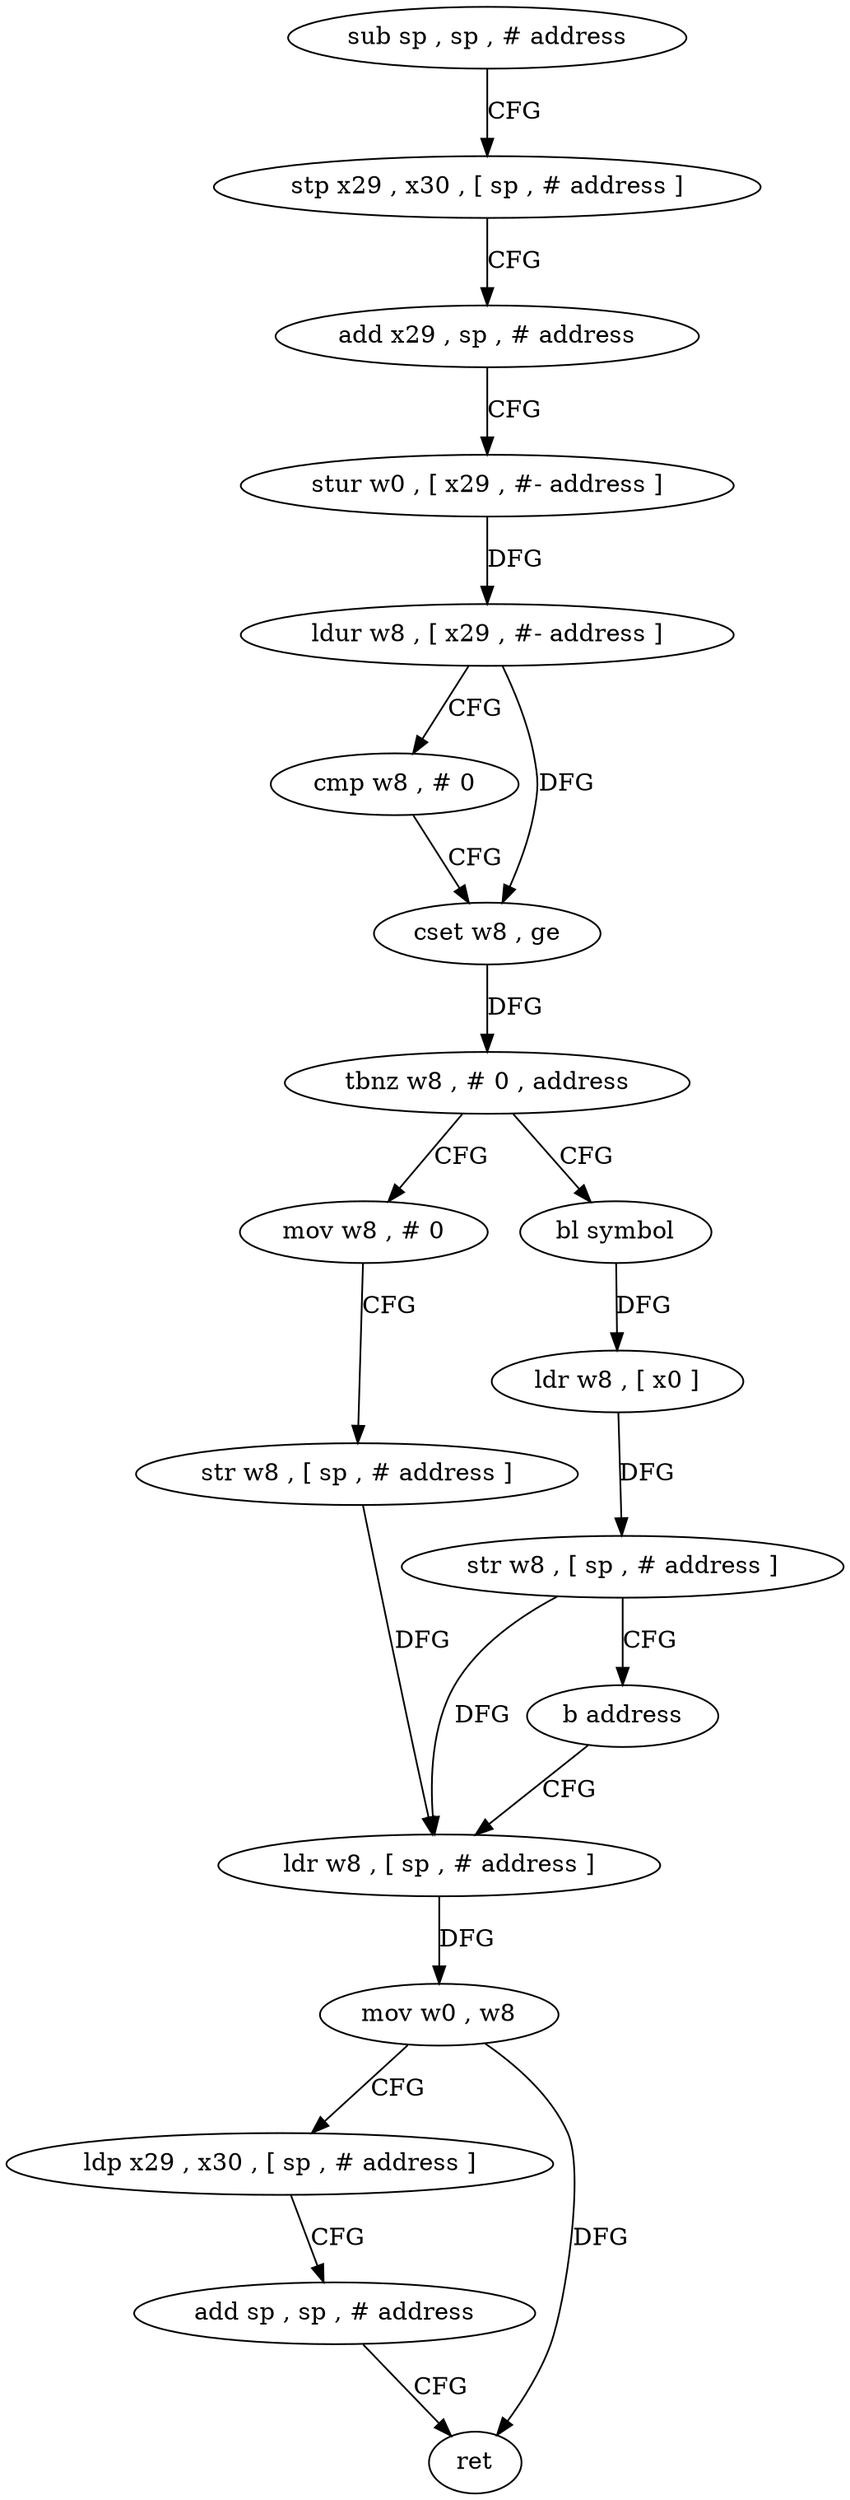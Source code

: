 digraph "func" {
"4208096" [label = "sub sp , sp , # address" ]
"4208100" [label = "stp x29 , x30 , [ sp , # address ]" ]
"4208104" [label = "add x29 , sp , # address" ]
"4208108" [label = "stur w0 , [ x29 , #- address ]" ]
"4208112" [label = "ldur w8 , [ x29 , #- address ]" ]
"4208116" [label = "cmp w8 , # 0" ]
"4208120" [label = "cset w8 , ge" ]
"4208124" [label = "tbnz w8 , # 0 , address" ]
"4208144" [label = "mov w8 , # 0" ]
"4208128" [label = "bl symbol" ]
"4208148" [label = "str w8 , [ sp , # address ]" ]
"4208152" [label = "ldr w8 , [ sp , # address ]" ]
"4208132" [label = "ldr w8 , [ x0 ]" ]
"4208136" [label = "str w8 , [ sp , # address ]" ]
"4208140" [label = "b address" ]
"4208156" [label = "mov w0 , w8" ]
"4208160" [label = "ldp x29 , x30 , [ sp , # address ]" ]
"4208164" [label = "add sp , sp , # address" ]
"4208168" [label = "ret" ]
"4208096" -> "4208100" [ label = "CFG" ]
"4208100" -> "4208104" [ label = "CFG" ]
"4208104" -> "4208108" [ label = "CFG" ]
"4208108" -> "4208112" [ label = "DFG" ]
"4208112" -> "4208116" [ label = "CFG" ]
"4208112" -> "4208120" [ label = "DFG" ]
"4208116" -> "4208120" [ label = "CFG" ]
"4208120" -> "4208124" [ label = "DFG" ]
"4208124" -> "4208144" [ label = "CFG" ]
"4208124" -> "4208128" [ label = "CFG" ]
"4208144" -> "4208148" [ label = "CFG" ]
"4208128" -> "4208132" [ label = "DFG" ]
"4208148" -> "4208152" [ label = "DFG" ]
"4208152" -> "4208156" [ label = "DFG" ]
"4208132" -> "4208136" [ label = "DFG" ]
"4208136" -> "4208140" [ label = "CFG" ]
"4208136" -> "4208152" [ label = "DFG" ]
"4208140" -> "4208152" [ label = "CFG" ]
"4208156" -> "4208160" [ label = "CFG" ]
"4208156" -> "4208168" [ label = "DFG" ]
"4208160" -> "4208164" [ label = "CFG" ]
"4208164" -> "4208168" [ label = "CFG" ]
}
